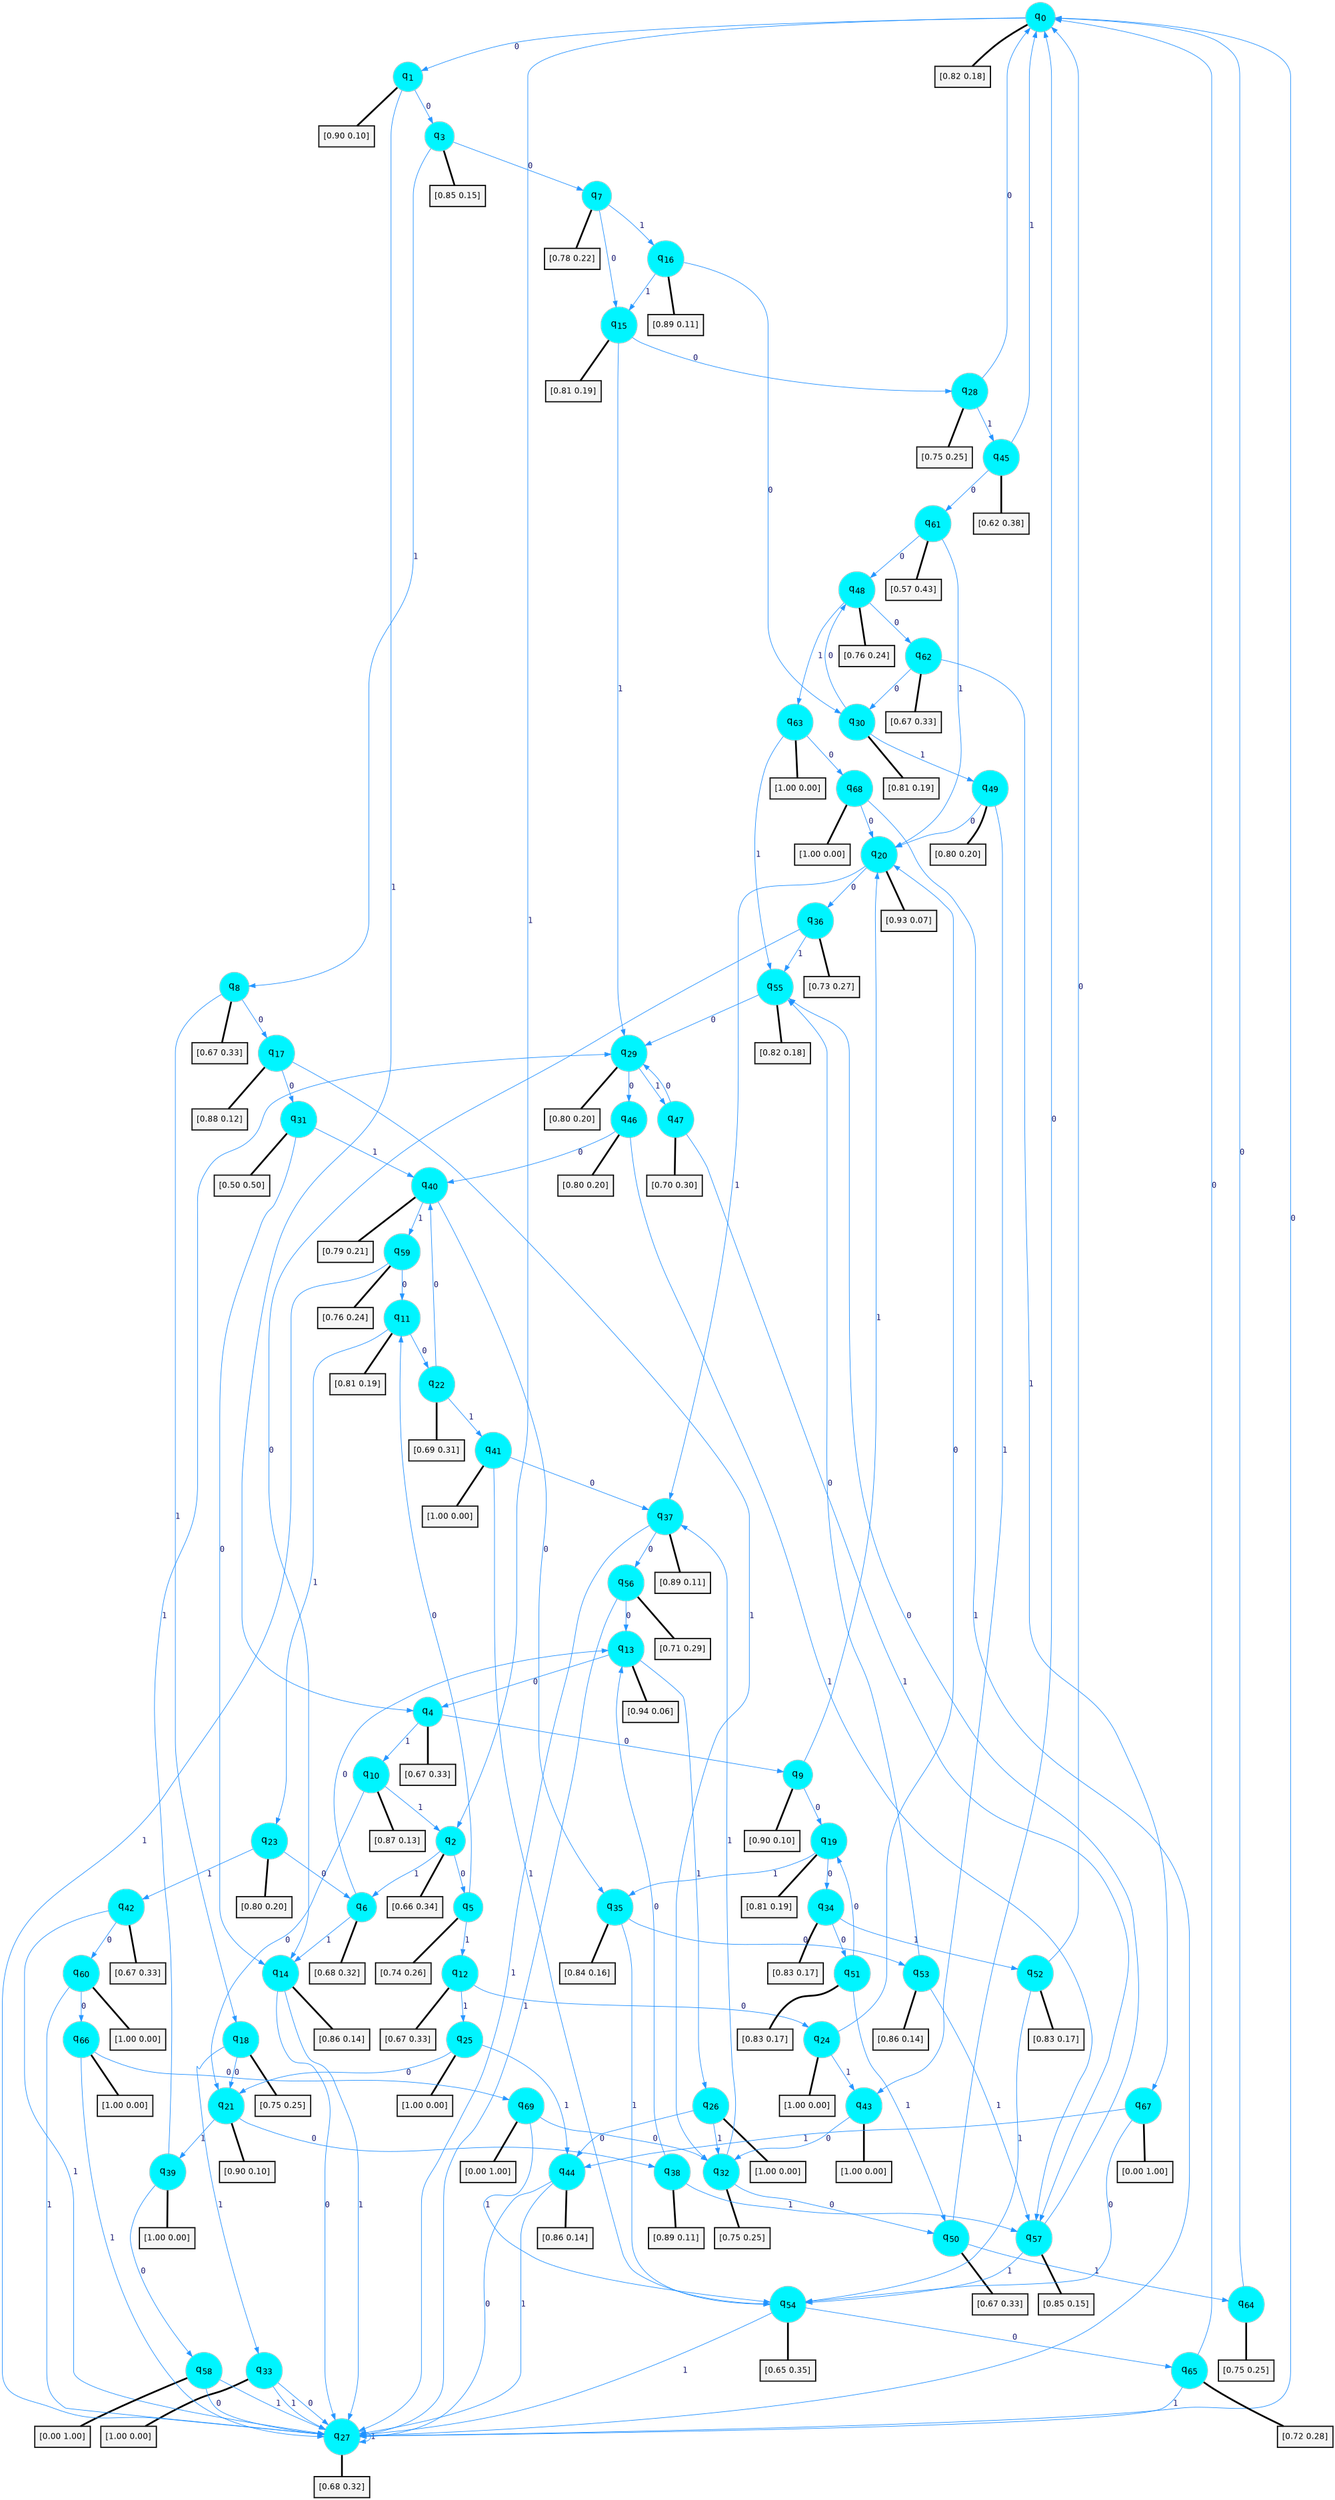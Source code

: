 digraph G {
graph [
bgcolor=transparent, dpi=300, rankdir=TD, size="40,25"];
node [
color=gray, fillcolor=turquoise1, fontcolor=black, fontname=Helvetica, fontsize=16, fontweight=bold, shape=circle, style=filled];
edge [
arrowsize=1, color=dodgerblue1, fontcolor=midnightblue, fontname=courier, fontweight=bold, penwidth=1, style=solid, weight=20];
0[label=<q<SUB>0</SUB>>];
1[label=<q<SUB>1</SUB>>];
2[label=<q<SUB>2</SUB>>];
3[label=<q<SUB>3</SUB>>];
4[label=<q<SUB>4</SUB>>];
5[label=<q<SUB>5</SUB>>];
6[label=<q<SUB>6</SUB>>];
7[label=<q<SUB>7</SUB>>];
8[label=<q<SUB>8</SUB>>];
9[label=<q<SUB>9</SUB>>];
10[label=<q<SUB>10</SUB>>];
11[label=<q<SUB>11</SUB>>];
12[label=<q<SUB>12</SUB>>];
13[label=<q<SUB>13</SUB>>];
14[label=<q<SUB>14</SUB>>];
15[label=<q<SUB>15</SUB>>];
16[label=<q<SUB>16</SUB>>];
17[label=<q<SUB>17</SUB>>];
18[label=<q<SUB>18</SUB>>];
19[label=<q<SUB>19</SUB>>];
20[label=<q<SUB>20</SUB>>];
21[label=<q<SUB>21</SUB>>];
22[label=<q<SUB>22</SUB>>];
23[label=<q<SUB>23</SUB>>];
24[label=<q<SUB>24</SUB>>];
25[label=<q<SUB>25</SUB>>];
26[label=<q<SUB>26</SUB>>];
27[label=<q<SUB>27</SUB>>];
28[label=<q<SUB>28</SUB>>];
29[label=<q<SUB>29</SUB>>];
30[label=<q<SUB>30</SUB>>];
31[label=<q<SUB>31</SUB>>];
32[label=<q<SUB>32</SUB>>];
33[label=<q<SUB>33</SUB>>];
34[label=<q<SUB>34</SUB>>];
35[label=<q<SUB>35</SUB>>];
36[label=<q<SUB>36</SUB>>];
37[label=<q<SUB>37</SUB>>];
38[label=<q<SUB>38</SUB>>];
39[label=<q<SUB>39</SUB>>];
40[label=<q<SUB>40</SUB>>];
41[label=<q<SUB>41</SUB>>];
42[label=<q<SUB>42</SUB>>];
43[label=<q<SUB>43</SUB>>];
44[label=<q<SUB>44</SUB>>];
45[label=<q<SUB>45</SUB>>];
46[label=<q<SUB>46</SUB>>];
47[label=<q<SUB>47</SUB>>];
48[label=<q<SUB>48</SUB>>];
49[label=<q<SUB>49</SUB>>];
50[label=<q<SUB>50</SUB>>];
51[label=<q<SUB>51</SUB>>];
52[label=<q<SUB>52</SUB>>];
53[label=<q<SUB>53</SUB>>];
54[label=<q<SUB>54</SUB>>];
55[label=<q<SUB>55</SUB>>];
56[label=<q<SUB>56</SUB>>];
57[label=<q<SUB>57</SUB>>];
58[label=<q<SUB>58</SUB>>];
59[label=<q<SUB>59</SUB>>];
60[label=<q<SUB>60</SUB>>];
61[label=<q<SUB>61</SUB>>];
62[label=<q<SUB>62</SUB>>];
63[label=<q<SUB>63</SUB>>];
64[label=<q<SUB>64</SUB>>];
65[label=<q<SUB>65</SUB>>];
66[label=<q<SUB>66</SUB>>];
67[label=<q<SUB>67</SUB>>];
68[label=<q<SUB>68</SUB>>];
69[label=<q<SUB>69</SUB>>];
70[label="[0.82 0.18]", shape=box,fontcolor=black, fontname=Helvetica, fontsize=14, penwidth=2, fillcolor=whitesmoke,color=black];
71[label="[0.90 0.10]", shape=box,fontcolor=black, fontname=Helvetica, fontsize=14, penwidth=2, fillcolor=whitesmoke,color=black];
72[label="[0.66 0.34]", shape=box,fontcolor=black, fontname=Helvetica, fontsize=14, penwidth=2, fillcolor=whitesmoke,color=black];
73[label="[0.85 0.15]", shape=box,fontcolor=black, fontname=Helvetica, fontsize=14, penwidth=2, fillcolor=whitesmoke,color=black];
74[label="[0.67 0.33]", shape=box,fontcolor=black, fontname=Helvetica, fontsize=14, penwidth=2, fillcolor=whitesmoke,color=black];
75[label="[0.74 0.26]", shape=box,fontcolor=black, fontname=Helvetica, fontsize=14, penwidth=2, fillcolor=whitesmoke,color=black];
76[label="[0.68 0.32]", shape=box,fontcolor=black, fontname=Helvetica, fontsize=14, penwidth=2, fillcolor=whitesmoke,color=black];
77[label="[0.78 0.22]", shape=box,fontcolor=black, fontname=Helvetica, fontsize=14, penwidth=2, fillcolor=whitesmoke,color=black];
78[label="[0.67 0.33]", shape=box,fontcolor=black, fontname=Helvetica, fontsize=14, penwidth=2, fillcolor=whitesmoke,color=black];
79[label="[0.90 0.10]", shape=box,fontcolor=black, fontname=Helvetica, fontsize=14, penwidth=2, fillcolor=whitesmoke,color=black];
80[label="[0.87 0.13]", shape=box,fontcolor=black, fontname=Helvetica, fontsize=14, penwidth=2, fillcolor=whitesmoke,color=black];
81[label="[0.81 0.19]", shape=box,fontcolor=black, fontname=Helvetica, fontsize=14, penwidth=2, fillcolor=whitesmoke,color=black];
82[label="[0.67 0.33]", shape=box,fontcolor=black, fontname=Helvetica, fontsize=14, penwidth=2, fillcolor=whitesmoke,color=black];
83[label="[0.94 0.06]", shape=box,fontcolor=black, fontname=Helvetica, fontsize=14, penwidth=2, fillcolor=whitesmoke,color=black];
84[label="[0.86 0.14]", shape=box,fontcolor=black, fontname=Helvetica, fontsize=14, penwidth=2, fillcolor=whitesmoke,color=black];
85[label="[0.81 0.19]", shape=box,fontcolor=black, fontname=Helvetica, fontsize=14, penwidth=2, fillcolor=whitesmoke,color=black];
86[label="[0.89 0.11]", shape=box,fontcolor=black, fontname=Helvetica, fontsize=14, penwidth=2, fillcolor=whitesmoke,color=black];
87[label="[0.88 0.12]", shape=box,fontcolor=black, fontname=Helvetica, fontsize=14, penwidth=2, fillcolor=whitesmoke,color=black];
88[label="[0.75 0.25]", shape=box,fontcolor=black, fontname=Helvetica, fontsize=14, penwidth=2, fillcolor=whitesmoke,color=black];
89[label="[0.81 0.19]", shape=box,fontcolor=black, fontname=Helvetica, fontsize=14, penwidth=2, fillcolor=whitesmoke,color=black];
90[label="[0.93 0.07]", shape=box,fontcolor=black, fontname=Helvetica, fontsize=14, penwidth=2, fillcolor=whitesmoke,color=black];
91[label="[0.90 0.10]", shape=box,fontcolor=black, fontname=Helvetica, fontsize=14, penwidth=2, fillcolor=whitesmoke,color=black];
92[label="[0.69 0.31]", shape=box,fontcolor=black, fontname=Helvetica, fontsize=14, penwidth=2, fillcolor=whitesmoke,color=black];
93[label="[0.80 0.20]", shape=box,fontcolor=black, fontname=Helvetica, fontsize=14, penwidth=2, fillcolor=whitesmoke,color=black];
94[label="[1.00 0.00]", shape=box,fontcolor=black, fontname=Helvetica, fontsize=14, penwidth=2, fillcolor=whitesmoke,color=black];
95[label="[1.00 0.00]", shape=box,fontcolor=black, fontname=Helvetica, fontsize=14, penwidth=2, fillcolor=whitesmoke,color=black];
96[label="[1.00 0.00]", shape=box,fontcolor=black, fontname=Helvetica, fontsize=14, penwidth=2, fillcolor=whitesmoke,color=black];
97[label="[0.68 0.32]", shape=box,fontcolor=black, fontname=Helvetica, fontsize=14, penwidth=2, fillcolor=whitesmoke,color=black];
98[label="[0.75 0.25]", shape=box,fontcolor=black, fontname=Helvetica, fontsize=14, penwidth=2, fillcolor=whitesmoke,color=black];
99[label="[0.80 0.20]", shape=box,fontcolor=black, fontname=Helvetica, fontsize=14, penwidth=2, fillcolor=whitesmoke,color=black];
100[label="[0.81 0.19]", shape=box,fontcolor=black, fontname=Helvetica, fontsize=14, penwidth=2, fillcolor=whitesmoke,color=black];
101[label="[0.50 0.50]", shape=box,fontcolor=black, fontname=Helvetica, fontsize=14, penwidth=2, fillcolor=whitesmoke,color=black];
102[label="[0.75 0.25]", shape=box,fontcolor=black, fontname=Helvetica, fontsize=14, penwidth=2, fillcolor=whitesmoke,color=black];
103[label="[1.00 0.00]", shape=box,fontcolor=black, fontname=Helvetica, fontsize=14, penwidth=2, fillcolor=whitesmoke,color=black];
104[label="[0.83 0.17]", shape=box,fontcolor=black, fontname=Helvetica, fontsize=14, penwidth=2, fillcolor=whitesmoke,color=black];
105[label="[0.84 0.16]", shape=box,fontcolor=black, fontname=Helvetica, fontsize=14, penwidth=2, fillcolor=whitesmoke,color=black];
106[label="[0.73 0.27]", shape=box,fontcolor=black, fontname=Helvetica, fontsize=14, penwidth=2, fillcolor=whitesmoke,color=black];
107[label="[0.89 0.11]", shape=box,fontcolor=black, fontname=Helvetica, fontsize=14, penwidth=2, fillcolor=whitesmoke,color=black];
108[label="[0.89 0.11]", shape=box,fontcolor=black, fontname=Helvetica, fontsize=14, penwidth=2, fillcolor=whitesmoke,color=black];
109[label="[1.00 0.00]", shape=box,fontcolor=black, fontname=Helvetica, fontsize=14, penwidth=2, fillcolor=whitesmoke,color=black];
110[label="[0.79 0.21]", shape=box,fontcolor=black, fontname=Helvetica, fontsize=14, penwidth=2, fillcolor=whitesmoke,color=black];
111[label="[1.00 0.00]", shape=box,fontcolor=black, fontname=Helvetica, fontsize=14, penwidth=2, fillcolor=whitesmoke,color=black];
112[label="[0.67 0.33]", shape=box,fontcolor=black, fontname=Helvetica, fontsize=14, penwidth=2, fillcolor=whitesmoke,color=black];
113[label="[1.00 0.00]", shape=box,fontcolor=black, fontname=Helvetica, fontsize=14, penwidth=2, fillcolor=whitesmoke,color=black];
114[label="[0.86 0.14]", shape=box,fontcolor=black, fontname=Helvetica, fontsize=14, penwidth=2, fillcolor=whitesmoke,color=black];
115[label="[0.62 0.38]", shape=box,fontcolor=black, fontname=Helvetica, fontsize=14, penwidth=2, fillcolor=whitesmoke,color=black];
116[label="[0.80 0.20]", shape=box,fontcolor=black, fontname=Helvetica, fontsize=14, penwidth=2, fillcolor=whitesmoke,color=black];
117[label="[0.70 0.30]", shape=box,fontcolor=black, fontname=Helvetica, fontsize=14, penwidth=2, fillcolor=whitesmoke,color=black];
118[label="[0.76 0.24]", shape=box,fontcolor=black, fontname=Helvetica, fontsize=14, penwidth=2, fillcolor=whitesmoke,color=black];
119[label="[0.80 0.20]", shape=box,fontcolor=black, fontname=Helvetica, fontsize=14, penwidth=2, fillcolor=whitesmoke,color=black];
120[label="[0.67 0.33]", shape=box,fontcolor=black, fontname=Helvetica, fontsize=14, penwidth=2, fillcolor=whitesmoke,color=black];
121[label="[0.83 0.17]", shape=box,fontcolor=black, fontname=Helvetica, fontsize=14, penwidth=2, fillcolor=whitesmoke,color=black];
122[label="[0.83 0.17]", shape=box,fontcolor=black, fontname=Helvetica, fontsize=14, penwidth=2, fillcolor=whitesmoke,color=black];
123[label="[0.86 0.14]", shape=box,fontcolor=black, fontname=Helvetica, fontsize=14, penwidth=2, fillcolor=whitesmoke,color=black];
124[label="[0.65 0.35]", shape=box,fontcolor=black, fontname=Helvetica, fontsize=14, penwidth=2, fillcolor=whitesmoke,color=black];
125[label="[0.82 0.18]", shape=box,fontcolor=black, fontname=Helvetica, fontsize=14, penwidth=2, fillcolor=whitesmoke,color=black];
126[label="[0.71 0.29]", shape=box,fontcolor=black, fontname=Helvetica, fontsize=14, penwidth=2, fillcolor=whitesmoke,color=black];
127[label="[0.85 0.15]", shape=box,fontcolor=black, fontname=Helvetica, fontsize=14, penwidth=2, fillcolor=whitesmoke,color=black];
128[label="[0.00 1.00]", shape=box,fontcolor=black, fontname=Helvetica, fontsize=14, penwidth=2, fillcolor=whitesmoke,color=black];
129[label="[0.76 0.24]", shape=box,fontcolor=black, fontname=Helvetica, fontsize=14, penwidth=2, fillcolor=whitesmoke,color=black];
130[label="[1.00 0.00]", shape=box,fontcolor=black, fontname=Helvetica, fontsize=14, penwidth=2, fillcolor=whitesmoke,color=black];
131[label="[0.57 0.43]", shape=box,fontcolor=black, fontname=Helvetica, fontsize=14, penwidth=2, fillcolor=whitesmoke,color=black];
132[label="[0.67 0.33]", shape=box,fontcolor=black, fontname=Helvetica, fontsize=14, penwidth=2, fillcolor=whitesmoke,color=black];
133[label="[1.00 0.00]", shape=box,fontcolor=black, fontname=Helvetica, fontsize=14, penwidth=2, fillcolor=whitesmoke,color=black];
134[label="[0.75 0.25]", shape=box,fontcolor=black, fontname=Helvetica, fontsize=14, penwidth=2, fillcolor=whitesmoke,color=black];
135[label="[0.72 0.28]", shape=box,fontcolor=black, fontname=Helvetica, fontsize=14, penwidth=2, fillcolor=whitesmoke,color=black];
136[label="[1.00 0.00]", shape=box,fontcolor=black, fontname=Helvetica, fontsize=14, penwidth=2, fillcolor=whitesmoke,color=black];
137[label="[0.00 1.00]", shape=box,fontcolor=black, fontname=Helvetica, fontsize=14, penwidth=2, fillcolor=whitesmoke,color=black];
138[label="[1.00 0.00]", shape=box,fontcolor=black, fontname=Helvetica, fontsize=14, penwidth=2, fillcolor=whitesmoke,color=black];
139[label="[0.00 1.00]", shape=box,fontcolor=black, fontname=Helvetica, fontsize=14, penwidth=2, fillcolor=whitesmoke,color=black];
0->1 [label=0];
0->2 [label=1];
0->70 [arrowhead=none, penwidth=3,color=black];
1->3 [label=0];
1->4 [label=1];
1->71 [arrowhead=none, penwidth=3,color=black];
2->5 [label=0];
2->6 [label=1];
2->72 [arrowhead=none, penwidth=3,color=black];
3->7 [label=0];
3->8 [label=1];
3->73 [arrowhead=none, penwidth=3,color=black];
4->9 [label=0];
4->10 [label=1];
4->74 [arrowhead=none, penwidth=3,color=black];
5->11 [label=0];
5->12 [label=1];
5->75 [arrowhead=none, penwidth=3,color=black];
6->13 [label=0];
6->14 [label=1];
6->76 [arrowhead=none, penwidth=3,color=black];
7->15 [label=0];
7->16 [label=1];
7->77 [arrowhead=none, penwidth=3,color=black];
8->17 [label=0];
8->18 [label=1];
8->78 [arrowhead=none, penwidth=3,color=black];
9->19 [label=0];
9->20 [label=1];
9->79 [arrowhead=none, penwidth=3,color=black];
10->21 [label=0];
10->2 [label=1];
10->80 [arrowhead=none, penwidth=3,color=black];
11->22 [label=0];
11->23 [label=1];
11->81 [arrowhead=none, penwidth=3,color=black];
12->24 [label=0];
12->25 [label=1];
12->82 [arrowhead=none, penwidth=3,color=black];
13->4 [label=0];
13->26 [label=1];
13->83 [arrowhead=none, penwidth=3,color=black];
14->27 [label=0];
14->27 [label=1];
14->84 [arrowhead=none, penwidth=3,color=black];
15->28 [label=0];
15->29 [label=1];
15->85 [arrowhead=none, penwidth=3,color=black];
16->30 [label=0];
16->15 [label=1];
16->86 [arrowhead=none, penwidth=3,color=black];
17->31 [label=0];
17->32 [label=1];
17->87 [arrowhead=none, penwidth=3,color=black];
18->21 [label=0];
18->33 [label=1];
18->88 [arrowhead=none, penwidth=3,color=black];
19->34 [label=0];
19->35 [label=1];
19->89 [arrowhead=none, penwidth=3,color=black];
20->36 [label=0];
20->37 [label=1];
20->90 [arrowhead=none, penwidth=3,color=black];
21->38 [label=0];
21->39 [label=1];
21->91 [arrowhead=none, penwidth=3,color=black];
22->40 [label=0];
22->41 [label=1];
22->92 [arrowhead=none, penwidth=3,color=black];
23->6 [label=0];
23->42 [label=1];
23->93 [arrowhead=none, penwidth=3,color=black];
24->20 [label=0];
24->43 [label=1];
24->94 [arrowhead=none, penwidth=3,color=black];
25->21 [label=0];
25->44 [label=1];
25->95 [arrowhead=none, penwidth=3,color=black];
26->44 [label=0];
26->32 [label=1];
26->96 [arrowhead=none, penwidth=3,color=black];
27->0 [label=0];
27->27 [label=1];
27->97 [arrowhead=none, penwidth=3,color=black];
28->0 [label=0];
28->45 [label=1];
28->98 [arrowhead=none, penwidth=3,color=black];
29->46 [label=0];
29->47 [label=1];
29->99 [arrowhead=none, penwidth=3,color=black];
30->48 [label=0];
30->49 [label=1];
30->100 [arrowhead=none, penwidth=3,color=black];
31->14 [label=0];
31->40 [label=1];
31->101 [arrowhead=none, penwidth=3,color=black];
32->50 [label=0];
32->37 [label=1];
32->102 [arrowhead=none, penwidth=3,color=black];
33->27 [label=0];
33->27 [label=1];
33->103 [arrowhead=none, penwidth=3,color=black];
34->51 [label=0];
34->52 [label=1];
34->104 [arrowhead=none, penwidth=3,color=black];
35->53 [label=0];
35->54 [label=1];
35->105 [arrowhead=none, penwidth=3,color=black];
36->14 [label=0];
36->55 [label=1];
36->106 [arrowhead=none, penwidth=3,color=black];
37->56 [label=0];
37->27 [label=1];
37->107 [arrowhead=none, penwidth=3,color=black];
38->13 [label=0];
38->57 [label=1];
38->108 [arrowhead=none, penwidth=3,color=black];
39->58 [label=0];
39->29 [label=1];
39->109 [arrowhead=none, penwidth=3,color=black];
40->35 [label=0];
40->59 [label=1];
40->110 [arrowhead=none, penwidth=3,color=black];
41->37 [label=0];
41->54 [label=1];
41->111 [arrowhead=none, penwidth=3,color=black];
42->60 [label=0];
42->27 [label=1];
42->112 [arrowhead=none, penwidth=3,color=black];
43->32 [label=0];
43->113 [arrowhead=none, penwidth=3,color=black];
44->27 [label=0];
44->27 [label=1];
44->114 [arrowhead=none, penwidth=3,color=black];
45->61 [label=0];
45->0 [label=1];
45->115 [arrowhead=none, penwidth=3,color=black];
46->40 [label=0];
46->57 [label=1];
46->116 [arrowhead=none, penwidth=3,color=black];
47->29 [label=0];
47->57 [label=1];
47->117 [arrowhead=none, penwidth=3,color=black];
48->62 [label=0];
48->63 [label=1];
48->118 [arrowhead=none, penwidth=3,color=black];
49->20 [label=0];
49->43 [label=1];
49->119 [arrowhead=none, penwidth=3,color=black];
50->0 [label=0];
50->64 [label=1];
50->120 [arrowhead=none, penwidth=3,color=black];
51->19 [label=0];
51->50 [label=1];
51->121 [arrowhead=none, penwidth=3,color=black];
52->0 [label=0];
52->54 [label=1];
52->122 [arrowhead=none, penwidth=3,color=black];
53->55 [label=0];
53->57 [label=1];
53->123 [arrowhead=none, penwidth=3,color=black];
54->65 [label=0];
54->27 [label=1];
54->124 [arrowhead=none, penwidth=3,color=black];
55->29 [label=0];
55->125 [arrowhead=none, penwidth=3,color=black];
56->13 [label=0];
56->27 [label=1];
56->126 [arrowhead=none, penwidth=3,color=black];
57->55 [label=0];
57->54 [label=1];
57->127 [arrowhead=none, penwidth=3,color=black];
58->27 [label=0];
58->27 [label=1];
58->128 [arrowhead=none, penwidth=3,color=black];
59->11 [label=0];
59->27 [label=1];
59->129 [arrowhead=none, penwidth=3,color=black];
60->66 [label=0];
60->27 [label=1];
60->130 [arrowhead=none, penwidth=3,color=black];
61->48 [label=0];
61->20 [label=1];
61->131 [arrowhead=none, penwidth=3,color=black];
62->30 [label=0];
62->67 [label=1];
62->132 [arrowhead=none, penwidth=3,color=black];
63->68 [label=0];
63->55 [label=1];
63->133 [arrowhead=none, penwidth=3,color=black];
64->0 [label=0];
64->134 [arrowhead=none, penwidth=3,color=black];
65->0 [label=0];
65->27 [label=1];
65->135 [arrowhead=none, penwidth=3,color=black];
66->69 [label=0];
66->27 [label=1];
66->136 [arrowhead=none, penwidth=3,color=black];
67->54 [label=0];
67->44 [label=1];
67->137 [arrowhead=none, penwidth=3,color=black];
68->20 [label=0];
68->27 [label=1];
68->138 [arrowhead=none, penwidth=3,color=black];
69->32 [label=0];
69->54 [label=1];
69->139 [arrowhead=none, penwidth=3,color=black];
}
